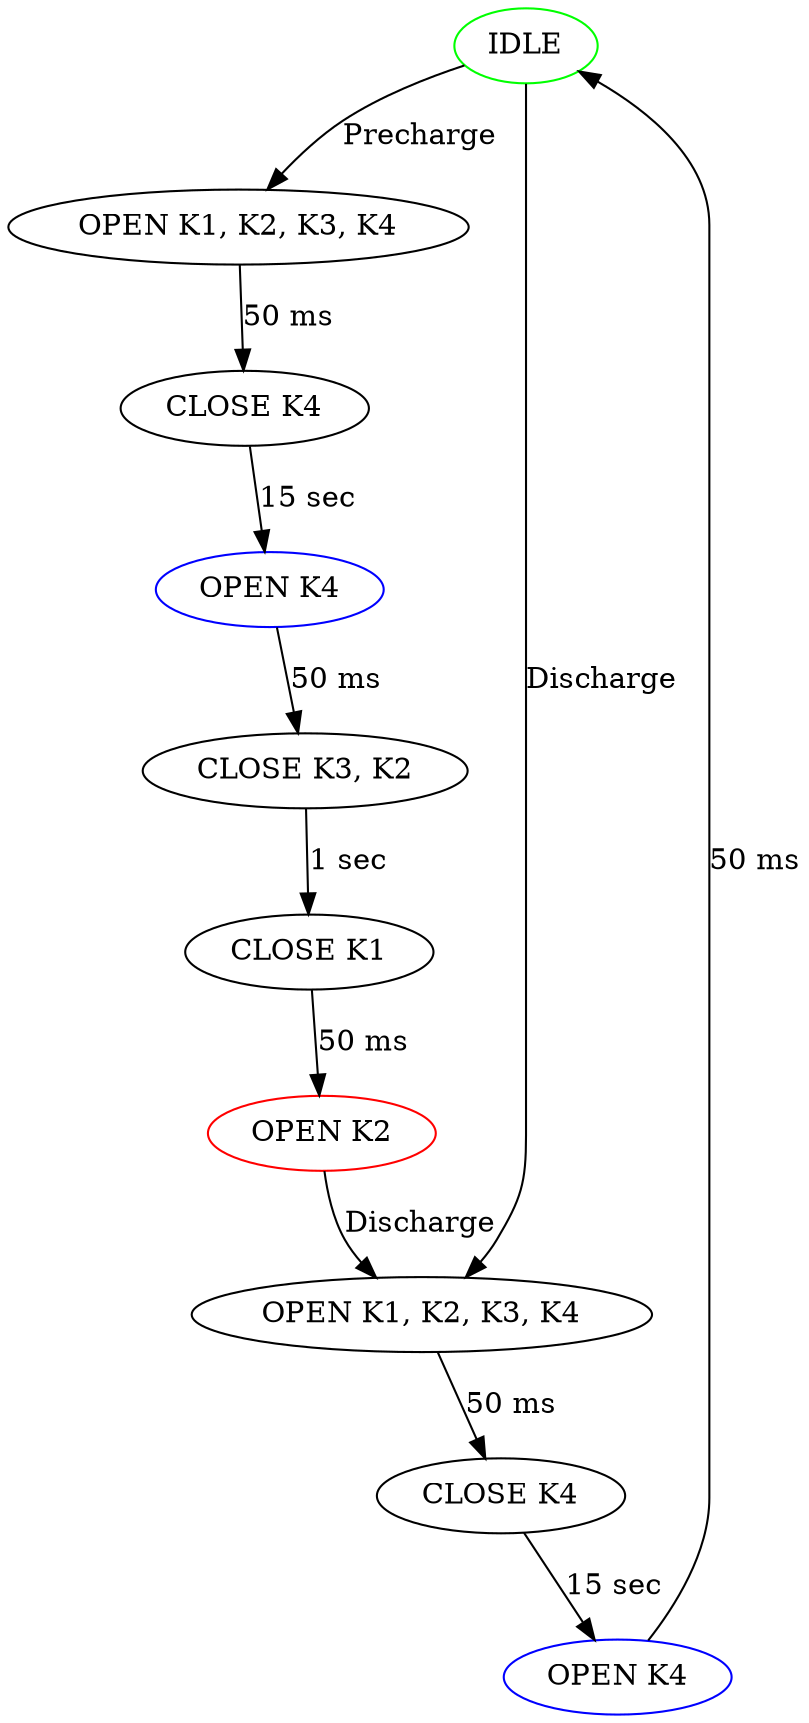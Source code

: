 digraph Precharge2 {
    S0 [label="IDLE", color="green"];
    S1 [label="OPEN K1, K2, K3, K4"];
    S2 [label="CLOSE K4"];
    S3 [label="OPEN K4", color="blue"];
    S4 [label="CLOSE K3, K2"];
    S5 [label="CLOSE K1"];
    S6 [label="OPEN K2", color="red"];

    S0 -> S1 [label="Precharge"];
    S1 -> S2 [label="50 ms"];
    S2 -> S3 [label="15 sec"];
    S3 -> S4 [label="50 ms"];
    S4 -> S5 [label="1 sec"];
    S5 -> S6 [label="50 ms"];
    S6 -> S7 [label="Discharge"]

    S7 [label="OPEN K1, K2, K3, K4"];
    S8 [label="CLOSE K4"];
    S9 [label="OPEN K4", color="blue"];
 
    S0 -> S7 [label="Discharge"];
    S7 -> S8 [label="50 ms"];
    S8 -> S9 [label="15 sec"];
    S9 -> S0 [label="50 ms"];
}
